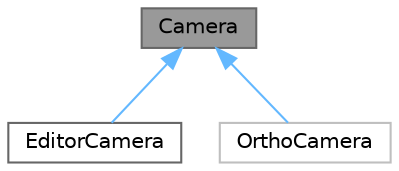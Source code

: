 digraph "Camera"
{
 // LATEX_PDF_SIZE
  bgcolor="transparent";
  edge [fontname=Helvetica,fontsize=10,labelfontname=Helvetica,labelfontsize=10];
  node [fontname=Helvetica,fontsize=10,shape=box,height=0.2,width=0.4];
  Node1 [label="Camera",height=0.2,width=0.4,color="gray40", fillcolor="grey60", style="filled", fontcolor="black",tooltip="It is an abstract class that represents a camera."];
  Node1 -> Node2 [dir="back",color="steelblue1",style="solid"];
  Node2 [label="EditorCamera",height=0.2,width=0.4,color="gray40", fillcolor="white", style="filled",URL="$class_editor_camera.html",tooltip="Editor EditorCamera has the ability to move around the scene using WASD keys and mouse in an intuitiv..."];
  Node1 -> Node3 [dir="back",color="steelblue1",style="solid"];
  Node3 [label="OrthoCamera",height=0.2,width=0.4,color="grey75", fillcolor="white", style="filled",URL="$class_ortho_camera.html",tooltip=" "];
}
